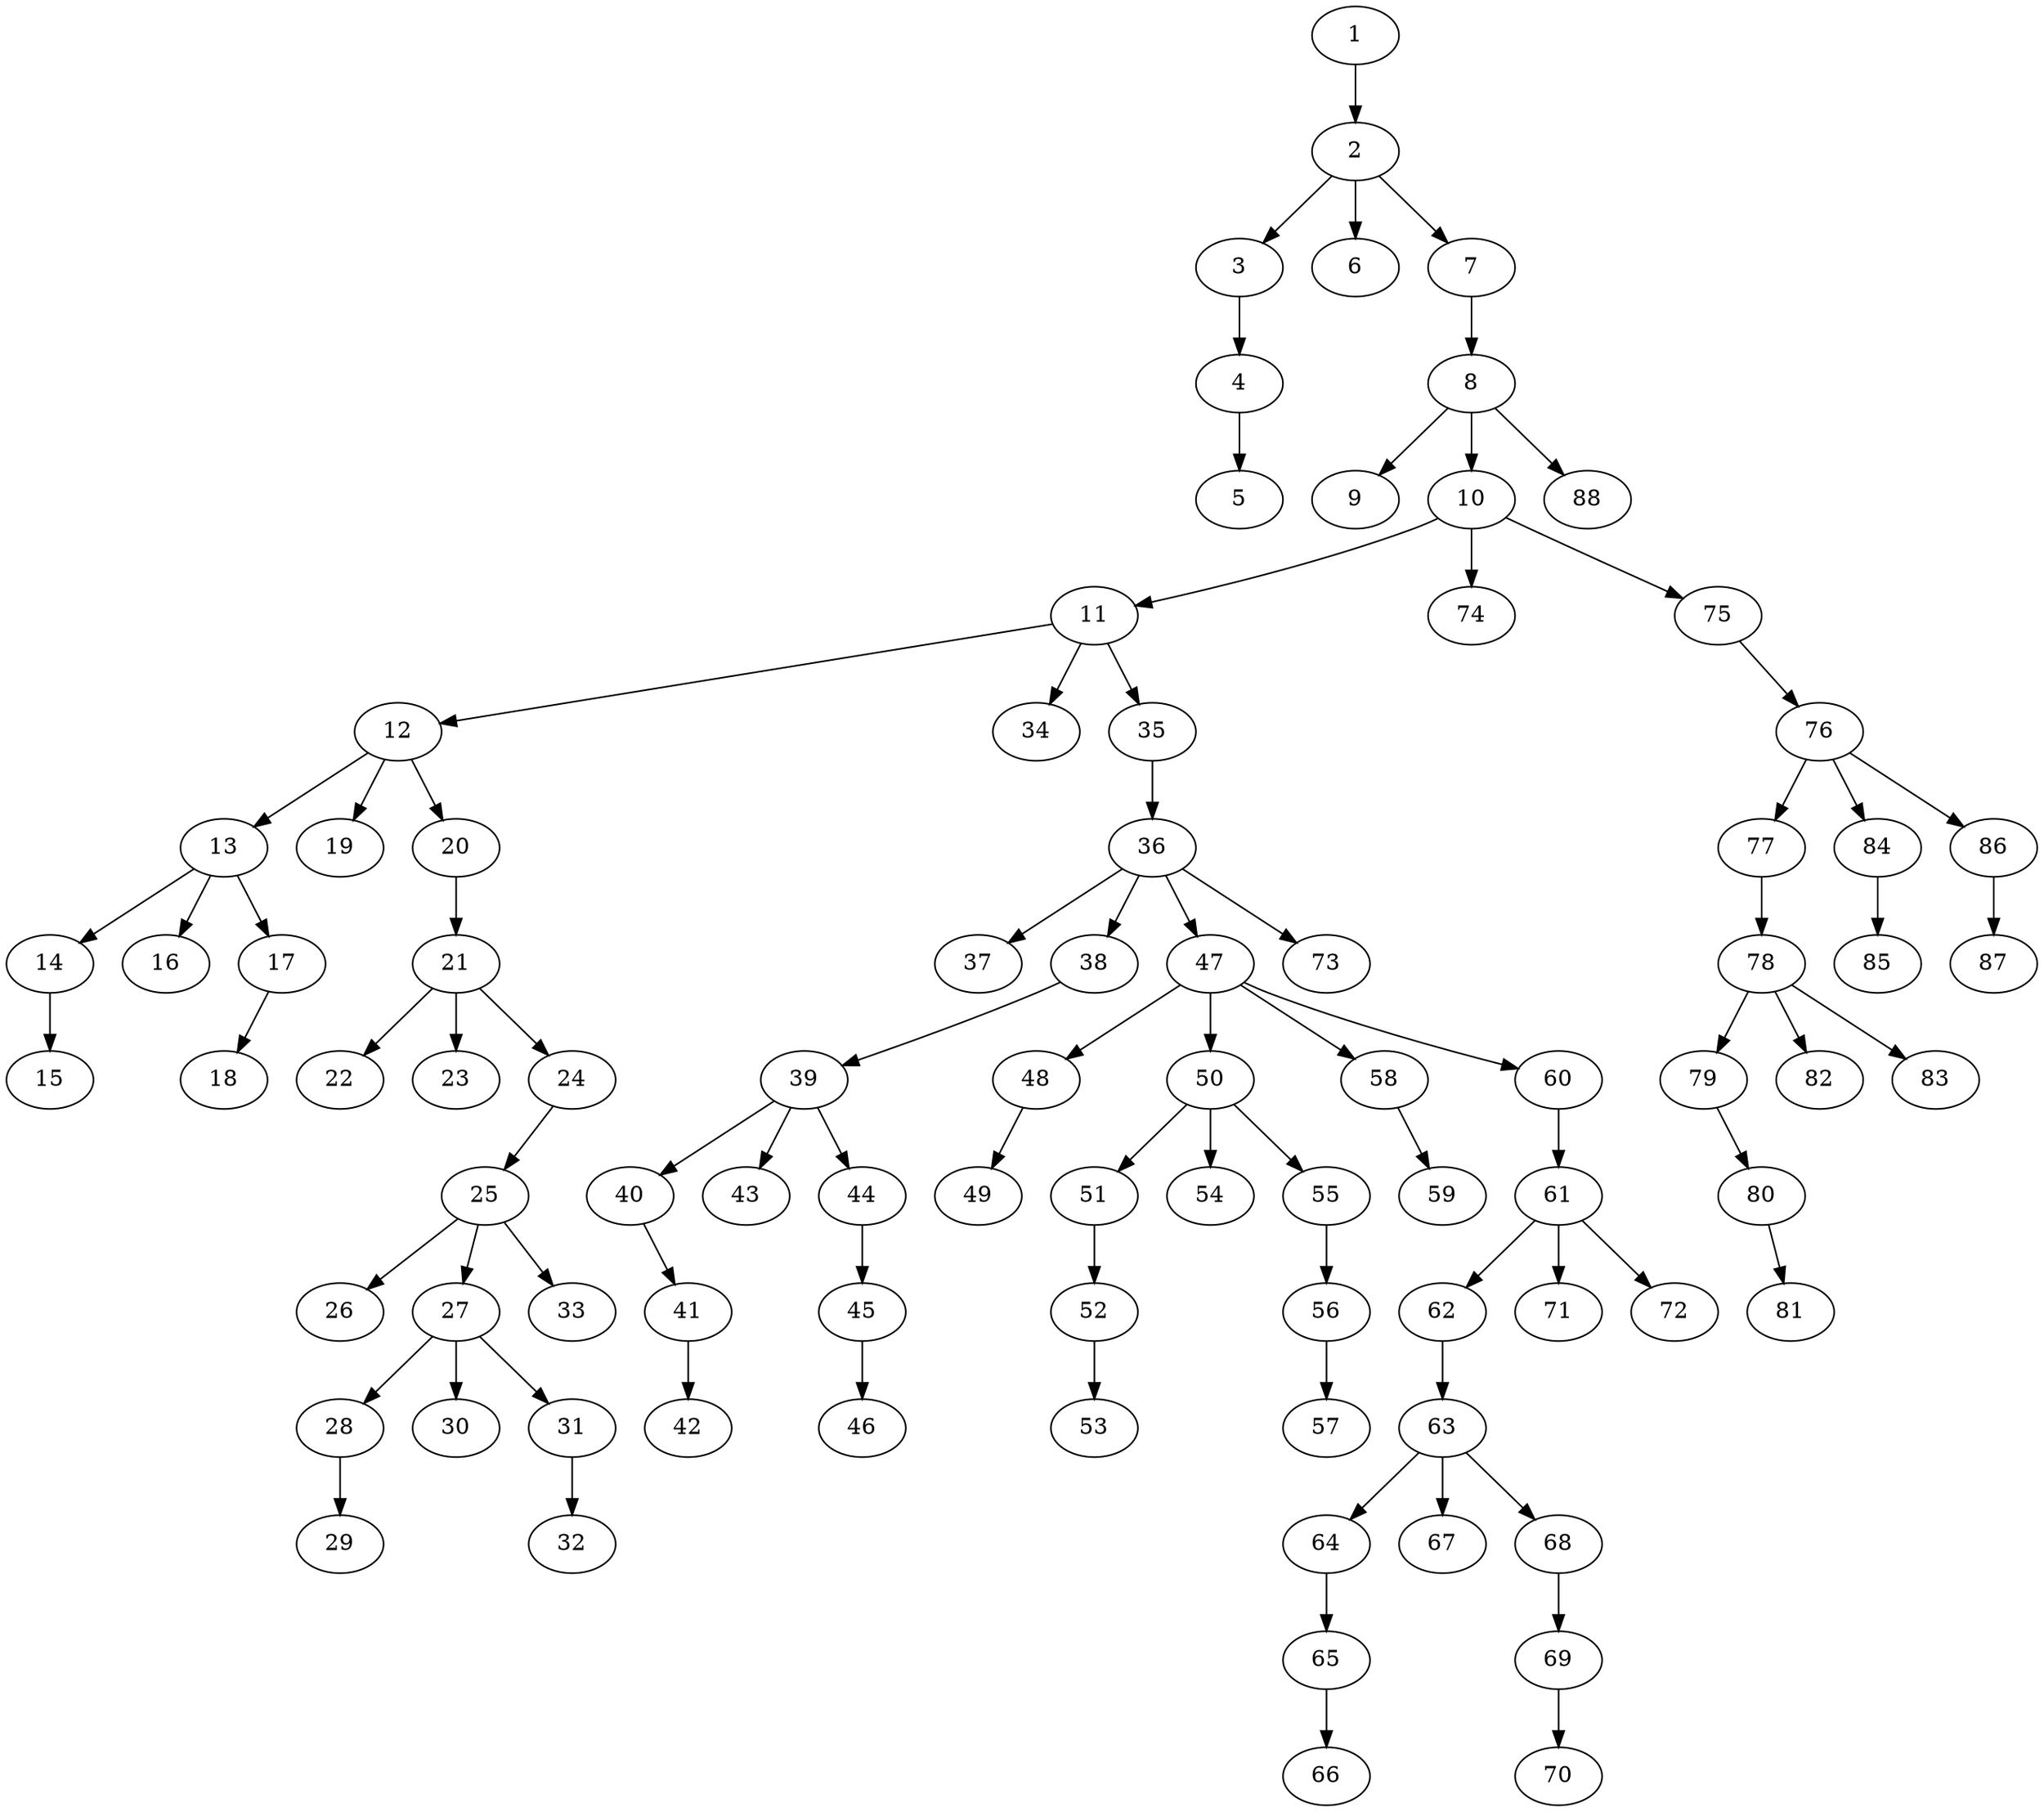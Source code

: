 strict digraph "" {
	1 -> 2;
	2 -> 3;
	2 -> 6;
	2 -> 7;
	3 -> 4;
	4 -> 5;
	7 -> 8;
	8 -> 9;
	8 -> 10;
	8 -> 88;
	10 -> 11;
	10 -> 74;
	10 -> 75;
	11 -> 12;
	11 -> 34;
	11 -> 35;
	12 -> 13;
	12 -> 19;
	12 -> 20;
	13 -> 14;
	13 -> 16;
	13 -> 17;
	14 -> 15;
	17 -> 18;
	20 -> 21;
	21 -> 22;
	21 -> 23;
	21 -> 24;
	24 -> 25;
	25 -> 26;
	25 -> 27;
	25 -> 33;
	27 -> 28;
	27 -> 30;
	27 -> 31;
	28 -> 29;
	31 -> 32;
	35 -> 36;
	36 -> 37;
	36 -> 38;
	36 -> 47;
	36 -> 73;
	38 -> 39;
	39 -> 40;
	39 -> 43;
	39 -> 44;
	40 -> 41;
	41 -> 42;
	44 -> 45;
	45 -> 46;
	47 -> 48;
	47 -> 50;
	47 -> 58;
	47 -> 60;
	48 -> 49;
	50 -> 51;
	50 -> 54;
	50 -> 55;
	51 -> 52;
	52 -> 53;
	55 -> 56;
	56 -> 57;
	58 -> 59;
	60 -> 61;
	61 -> 62;
	61 -> 71;
	61 -> 72;
	62 -> 63;
	63 -> 64;
	63 -> 67;
	63 -> 68;
	64 -> 65;
	65 -> 66;
	68 -> 69;
	69 -> 70;
	75 -> 76;
	76 -> 77;
	76 -> 84;
	76 -> 86;
	77 -> 78;
	78 -> 79;
	78 -> 82;
	78 -> 83;
	79 -> 80;
	80 -> 81;
	84 -> 85;
	86 -> 87;
}
